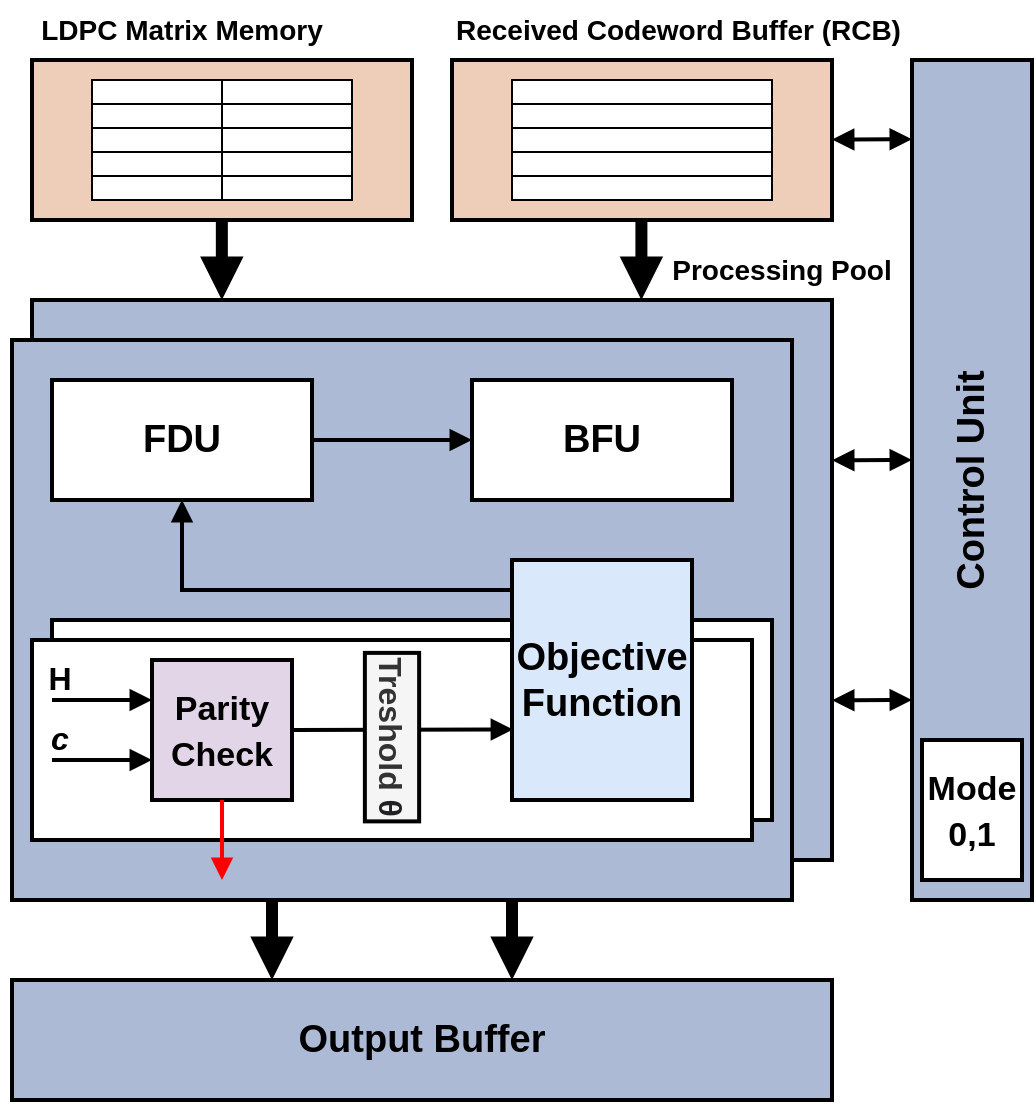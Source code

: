<mxfile>
    <diagram id="5DIWrdhLwUrtFaI1QlfB" name="Page-1">
        <mxGraphModel dx="1160" dy="797" grid="1" gridSize="10" guides="1" tooltips="1" connect="1" arrows="1" fold="1" page="1" pageScale="1" pageWidth="850" pageHeight="1100" math="0" shadow="0">
            <root>
                <mxCell id="0"/>
                <mxCell id="1" parent="0"/>
                <mxCell id="3" value="" style="whiteSpace=wrap;html=1;fillColor=#ACBAD5;strokeColor=#000000;gradientColor=none;strokeWidth=2;perimeterSpacing=2;rounded=0;arcSize=1;" parent="1" vertex="1">
                    <mxGeometry x="240" y="360" width="400" height="280" as="geometry"/>
                </mxCell>
                <mxCell id="5" value="" style="whiteSpace=wrap;html=1;fillColor=#ACBAD5;strokeColor=#000000;gradientColor=none;strokeWidth=2;perimeterSpacing=2;rounded=0;arcSize=1;" parent="1" vertex="1">
                    <mxGeometry x="230" y="380" width="390" height="280" as="geometry"/>
                </mxCell>
                <mxCell id="6" value="" style="whiteSpace=wrap;html=1;fillColor=#EECEB8;strokeColor=#000000;strokeWidth=2;perimeterSpacing=2;rounded=0;arcSize=1;" parent="1" vertex="1">
                    <mxGeometry x="240" y="240" width="190" height="80" as="geometry"/>
                </mxCell>
                <mxCell id="7" value="" style="whiteSpace=wrap;html=1;fillColor=#EECEB8;strokeColor=#000000;strokeWidth=2;perimeterSpacing=2;rounded=0;arcSize=1;" parent="1" vertex="1">
                    <mxGeometry x="450" y="240" width="190" height="80" as="geometry"/>
                </mxCell>
                <mxCell id="22" value="" style="shape=table;startSize=0;container=1;collapsible=0;childLayout=tableLayout;" parent="1" vertex="1">
                    <mxGeometry x="480" y="250" width="130" height="60" as="geometry"/>
                </mxCell>
                <mxCell id="23" value="" style="shape=tableRow;horizontal=0;startSize=0;swimlaneHead=0;swimlaneBody=0;top=0;left=0;bottom=0;right=0;collapsible=0;dropTarget=0;fillColor=none;points=[[0,0.5],[1,0.5]];portConstraint=eastwest;" parent="22" vertex="1">
                    <mxGeometry width="130" height="12" as="geometry"/>
                </mxCell>
                <mxCell id="24" value="" style="shape=partialRectangle;html=1;whiteSpace=wrap;connectable=0;overflow=hidden;fillColor=none;top=0;left=0;bottom=0;right=0;pointerEvents=1;" parent="23" vertex="1">
                    <mxGeometry width="130" height="12" as="geometry">
                        <mxRectangle width="130" height="12" as="alternateBounds"/>
                    </mxGeometry>
                </mxCell>
                <mxCell id="25" value="" style="shape=tableRow;horizontal=0;startSize=0;swimlaneHead=0;swimlaneBody=0;top=0;left=0;bottom=0;right=0;collapsible=0;dropTarget=0;fillColor=none;points=[[0,0.5],[1,0.5]];portConstraint=eastwest;" parent="22" vertex="1">
                    <mxGeometry y="12" width="130" height="12" as="geometry"/>
                </mxCell>
                <mxCell id="26" value="" style="shape=partialRectangle;html=1;whiteSpace=wrap;connectable=0;overflow=hidden;fillColor=none;top=0;left=0;bottom=0;right=0;pointerEvents=1;" parent="25" vertex="1">
                    <mxGeometry width="130" height="12" as="geometry">
                        <mxRectangle width="130" height="12" as="alternateBounds"/>
                    </mxGeometry>
                </mxCell>
                <mxCell id="27" value="" style="shape=tableRow;horizontal=0;startSize=0;swimlaneHead=0;swimlaneBody=0;top=0;left=0;bottom=0;right=0;collapsible=0;dropTarget=0;fillColor=none;points=[[0,0.5],[1,0.5]];portConstraint=eastwest;" parent="22" vertex="1">
                    <mxGeometry y="24" width="130" height="12" as="geometry"/>
                </mxCell>
                <mxCell id="28" value="" style="shape=partialRectangle;html=1;whiteSpace=wrap;connectable=0;overflow=hidden;fillColor=none;top=0;left=0;bottom=0;right=0;pointerEvents=1;" parent="27" vertex="1">
                    <mxGeometry width="130" height="12" as="geometry">
                        <mxRectangle width="130" height="12" as="alternateBounds"/>
                    </mxGeometry>
                </mxCell>
                <mxCell id="29" value="" style="shape=tableRow;horizontal=0;startSize=0;swimlaneHead=0;swimlaneBody=0;top=0;left=0;bottom=0;right=0;collapsible=0;dropTarget=0;fillColor=none;points=[[0,0.5],[1,0.5]];portConstraint=eastwest;" parent="22" vertex="1">
                    <mxGeometry y="36" width="130" height="12" as="geometry"/>
                </mxCell>
                <mxCell id="30" value="" style="shape=partialRectangle;html=1;whiteSpace=wrap;connectable=0;overflow=hidden;fillColor=none;top=0;left=0;bottom=0;right=0;pointerEvents=1;" parent="29" vertex="1">
                    <mxGeometry width="130" height="12" as="geometry">
                        <mxRectangle width="130" height="12" as="alternateBounds"/>
                    </mxGeometry>
                </mxCell>
                <mxCell id="31" value="" style="shape=tableRow;horizontal=0;startSize=0;swimlaneHead=0;swimlaneBody=0;top=0;left=0;bottom=0;right=0;collapsible=0;dropTarget=0;fillColor=none;points=[[0,0.5],[1,0.5]];portConstraint=eastwest;" parent="22" vertex="1">
                    <mxGeometry y="48" width="130" height="12" as="geometry"/>
                </mxCell>
                <mxCell id="32" value="" style="shape=partialRectangle;html=1;whiteSpace=wrap;connectable=0;overflow=hidden;fillColor=none;top=0;left=0;bottom=0;right=0;pointerEvents=1;" parent="31" vertex="1">
                    <mxGeometry width="130" height="12" as="geometry">
                        <mxRectangle width="130" height="12" as="alternateBounds"/>
                    </mxGeometry>
                </mxCell>
                <mxCell id="44" value="&lt;font style=&quot;font-size: 14px;&quot;&gt;&lt;b&gt;LDPC Matrix Memory&lt;/b&gt;&lt;/font&gt;" style="text;strokeColor=none;fillColor=none;html=1;align=center;verticalAlign=middle;whiteSpace=wrap;rounded=0;" parent="1" vertex="1">
                    <mxGeometry x="240" y="210" width="150" height="30" as="geometry"/>
                </mxCell>
                <mxCell id="45" value="&lt;div style=&quot;&quot;&gt;&lt;b style=&quot;font-size: 14px; background-color: initial;&quot;&gt;Received Codeword Buffer (RCB)&lt;/b&gt;&lt;/div&gt;" style="text;strokeColor=none;fillColor=none;html=1;align=left;verticalAlign=middle;whiteSpace=wrap;rounded=0;" parent="1" vertex="1">
                    <mxGeometry x="450" y="210" width="240" height="30" as="geometry"/>
                </mxCell>
                <mxCell id="46" value="&lt;font style=&quot;font-size: 14px;&quot;&gt;&lt;b&gt;Processing Pool&lt;/b&gt;&lt;/font&gt;" style="text;strokeColor=none;fillColor=none;html=1;align=center;verticalAlign=middle;whiteSpace=wrap;rounded=0;" parent="1" vertex="1">
                    <mxGeometry x="540" y="330" width="150" height="30" as="geometry"/>
                </mxCell>
                <mxCell id="47" value="" style="whiteSpace=wrap;html=1;fillColor=#ACBAD5;strokeColor=#000000;gradientColor=none;strokeWidth=2;perimeterSpacing=2;rounded=0;arcSize=1;" parent="1" vertex="1">
                    <mxGeometry x="680" y="240" width="60" height="420" as="geometry"/>
                </mxCell>
                <mxCell id="48" value="" style="whiteSpace=wrap;html=1;fillColor=#ACBAD5;strokeColor=#000000;gradientColor=none;strokeWidth=2;perimeterSpacing=2;rounded=0;arcSize=1;" parent="1" vertex="1">
                    <mxGeometry x="230" y="700" width="410" height="60" as="geometry"/>
                </mxCell>
                <mxCell id="49" value="&lt;font size=&quot;1&quot; style=&quot;&quot;&gt;&lt;b style=&quot;font-size: 19px;&quot;&gt;Output Buffer&lt;/b&gt;&lt;/font&gt;" style="text;strokeColor=none;fillColor=none;html=1;align=center;verticalAlign=middle;whiteSpace=wrap;rounded=0;" parent="1" vertex="1">
                    <mxGeometry x="360" y="715" width="150" height="30" as="geometry"/>
                </mxCell>
                <mxCell id="50" value="&lt;font size=&quot;1&quot; style=&quot;&quot;&gt;&lt;b style=&quot;font-size: 19px;&quot;&gt;Control Unit&lt;/b&gt;&lt;/font&gt;" style="text;strokeColor=none;fillColor=none;html=1;align=center;verticalAlign=middle;whiteSpace=wrap;rounded=0;rotation=-90;" parent="1" vertex="1">
                    <mxGeometry x="635" y="435" width="150" height="30" as="geometry"/>
                </mxCell>
                <mxCell id="52" value="" style="orthogonalLoop=1;jettySize=auto;html=1;rounded=1;strokeWidth=2;fontSize=19;endArrow=block;endFill=1;sourcePerimeterSpacing=8;targetPerimeterSpacing=8;fillColor=#000000;startArrow=block;startFill=1;entryX=0.031;entryY=0.785;entryDx=0;entryDy=0;entryPerimeter=0;" parent="1" edge="1">
                    <mxGeometry width="140" relative="1" as="geometry">
                        <mxPoint x="640.02" y="440.16" as="sourcePoint"/>
                        <mxPoint x="680.004" y="440.0" as="targetPoint"/>
                    </mxGeometry>
                </mxCell>
                <mxCell id="53" value="" style="orthogonalLoop=1;jettySize=auto;html=1;rounded=1;strokeWidth=2;fontSize=19;endArrow=block;endFill=1;sourcePerimeterSpacing=8;targetPerimeterSpacing=8;fillColor=#000000;startArrow=block;startFill=1;entryX=0.031;entryY=0.785;entryDx=0;entryDy=0;entryPerimeter=0;" parent="1" edge="1">
                    <mxGeometry width="140" relative="1" as="geometry">
                        <mxPoint x="640.02" y="560.16" as="sourcePoint"/>
                        <mxPoint x="680.004" y="560.0" as="targetPoint"/>
                    </mxGeometry>
                </mxCell>
                <mxCell id="54" value="" style="orthogonalLoop=1;jettySize=auto;html=1;rounded=1;strokeWidth=2;fontSize=19;endArrow=block;endFill=1;sourcePerimeterSpacing=8;targetPerimeterSpacing=8;fillColor=#000000;startArrow=block;startFill=1;entryX=0.031;entryY=0.785;entryDx=0;entryDy=0;entryPerimeter=0;" parent="1" edge="1">
                    <mxGeometry width="140" relative="1" as="geometry">
                        <mxPoint x="640.0" y="279.79" as="sourcePoint"/>
                        <mxPoint x="679.984" y="279.63" as="targetPoint"/>
                    </mxGeometry>
                </mxCell>
                <mxCell id="55" value="" style="edgeStyle=none;html=1;strokeWidth=6;strokeColor=#000000;fillColor=#000000;endWidth=17;endArrow=block;endFill=1;" parent="1" edge="1">
                    <mxGeometry relative="1" as="geometry">
                        <mxPoint x="334.92" y="360" as="targetPoint"/>
                        <mxPoint x="334.92" y="320" as="sourcePoint"/>
                    </mxGeometry>
                </mxCell>
                <mxCell id="56" value="" style="edgeStyle=none;html=1;strokeWidth=6;strokeColor=#000000;fillColor=#000000;endWidth=17;endArrow=block;endFill=1;" parent="1" edge="1">
                    <mxGeometry relative="1" as="geometry">
                        <mxPoint x="544.7" y="360.0" as="targetPoint"/>
                        <mxPoint x="544.7" y="320.0" as="sourcePoint"/>
                    </mxGeometry>
                </mxCell>
                <mxCell id="57" value="" style="edgeStyle=none;html=1;strokeWidth=6;strokeColor=#000000;fillColor=#000000;endWidth=17;endArrow=block;endFill=1;" parent="1" edge="1">
                    <mxGeometry relative="1" as="geometry">
                        <mxPoint x="360.0" y="700.0" as="targetPoint"/>
                        <mxPoint x="360.0" y="660.0" as="sourcePoint"/>
                    </mxGeometry>
                </mxCell>
                <mxCell id="58" value="" style="edgeStyle=none;html=1;strokeWidth=6;strokeColor=#000000;fillColor=#000000;endWidth=17;endArrow=block;endFill=1;" parent="1" edge="1">
                    <mxGeometry relative="1" as="geometry">
                        <mxPoint x="480.0" y="700.0" as="targetPoint"/>
                        <mxPoint x="480.0" y="660.0" as="sourcePoint"/>
                    </mxGeometry>
                </mxCell>
                <mxCell id="59" value="" style="shape=table;startSize=0;container=1;collapsible=0;childLayout=tableLayout;fontSize=19;" parent="1" vertex="1">
                    <mxGeometry x="270" y="250" width="130" height="60" as="geometry"/>
                </mxCell>
                <mxCell id="60" value="" style="shape=tableRow;horizontal=0;startSize=0;swimlaneHead=0;swimlaneBody=0;top=0;left=0;bottom=0;right=0;collapsible=0;dropTarget=0;fillColor=none;points=[[0,0.5],[1,0.5]];portConstraint=eastwest;fontSize=19;" parent="59" vertex="1">
                    <mxGeometry width="130" height="12" as="geometry"/>
                </mxCell>
                <mxCell id="61" value="" style="shape=partialRectangle;html=1;whiteSpace=wrap;connectable=0;overflow=hidden;fillColor=none;top=0;left=0;bottom=0;right=0;pointerEvents=1;fontSize=19;" parent="60" vertex="1">
                    <mxGeometry width="65" height="12" as="geometry">
                        <mxRectangle width="65" height="12" as="alternateBounds"/>
                    </mxGeometry>
                </mxCell>
                <mxCell id="62" value="" style="shape=partialRectangle;html=1;whiteSpace=wrap;connectable=0;overflow=hidden;fillColor=none;top=0;left=0;bottom=0;right=0;pointerEvents=1;fontSize=19;" parent="60" vertex="1">
                    <mxGeometry x="65" width="65" height="12" as="geometry">
                        <mxRectangle width="65" height="12" as="alternateBounds"/>
                    </mxGeometry>
                </mxCell>
                <mxCell id="63" value="" style="shape=tableRow;horizontal=0;startSize=0;swimlaneHead=0;swimlaneBody=0;top=0;left=0;bottom=0;right=0;collapsible=0;dropTarget=0;fillColor=none;points=[[0,0.5],[1,0.5]];portConstraint=eastwest;fontSize=19;" parent="59" vertex="1">
                    <mxGeometry y="12" width="130" height="12" as="geometry"/>
                </mxCell>
                <mxCell id="64" value="" style="shape=partialRectangle;html=1;whiteSpace=wrap;connectable=0;overflow=hidden;fillColor=none;top=0;left=0;bottom=0;right=0;pointerEvents=1;fontSize=19;" parent="63" vertex="1">
                    <mxGeometry width="65" height="12" as="geometry">
                        <mxRectangle width="65" height="12" as="alternateBounds"/>
                    </mxGeometry>
                </mxCell>
                <mxCell id="65" value="" style="shape=partialRectangle;html=1;whiteSpace=wrap;connectable=0;overflow=hidden;fillColor=none;top=0;left=0;bottom=0;right=0;pointerEvents=1;fontSize=19;" parent="63" vertex="1">
                    <mxGeometry x="65" width="65" height="12" as="geometry">
                        <mxRectangle width="65" height="12" as="alternateBounds"/>
                    </mxGeometry>
                </mxCell>
                <mxCell id="66" value="" style="shape=tableRow;horizontal=0;startSize=0;swimlaneHead=0;swimlaneBody=0;top=0;left=0;bottom=0;right=0;collapsible=0;dropTarget=0;fillColor=none;points=[[0,0.5],[1,0.5]];portConstraint=eastwest;fontSize=19;" parent="59" vertex="1">
                    <mxGeometry y="24" width="130" height="12" as="geometry"/>
                </mxCell>
                <mxCell id="67" value="" style="shape=partialRectangle;html=1;whiteSpace=wrap;connectable=0;overflow=hidden;fillColor=none;top=0;left=0;bottom=0;right=0;pointerEvents=1;fontSize=19;" parent="66" vertex="1">
                    <mxGeometry width="65" height="12" as="geometry">
                        <mxRectangle width="65" height="12" as="alternateBounds"/>
                    </mxGeometry>
                </mxCell>
                <mxCell id="68" value="" style="shape=partialRectangle;html=1;whiteSpace=wrap;connectable=0;overflow=hidden;fillColor=none;top=0;left=0;bottom=0;right=0;pointerEvents=1;fontSize=19;" parent="66" vertex="1">
                    <mxGeometry x="65" width="65" height="12" as="geometry">
                        <mxRectangle width="65" height="12" as="alternateBounds"/>
                    </mxGeometry>
                </mxCell>
                <mxCell id="69" value="" style="shape=tableRow;horizontal=0;startSize=0;swimlaneHead=0;swimlaneBody=0;top=0;left=0;bottom=0;right=0;collapsible=0;dropTarget=0;fillColor=none;points=[[0,0.5],[1,0.5]];portConstraint=eastwest;fontSize=19;" parent="59" vertex="1">
                    <mxGeometry y="36" width="130" height="12" as="geometry"/>
                </mxCell>
                <mxCell id="70" value="" style="shape=partialRectangle;html=1;whiteSpace=wrap;connectable=0;overflow=hidden;fillColor=none;top=0;left=0;bottom=0;right=0;pointerEvents=1;fontSize=19;" parent="69" vertex="1">
                    <mxGeometry width="65" height="12" as="geometry">
                        <mxRectangle width="65" height="12" as="alternateBounds"/>
                    </mxGeometry>
                </mxCell>
                <mxCell id="71" value="" style="shape=partialRectangle;html=1;whiteSpace=wrap;connectable=0;overflow=hidden;fillColor=none;top=0;left=0;bottom=0;right=0;pointerEvents=1;fontSize=19;" parent="69" vertex="1">
                    <mxGeometry x="65" width="65" height="12" as="geometry">
                        <mxRectangle width="65" height="12" as="alternateBounds"/>
                    </mxGeometry>
                </mxCell>
                <mxCell id="72" value="" style="shape=tableRow;horizontal=0;startSize=0;swimlaneHead=0;swimlaneBody=0;top=0;left=0;bottom=0;right=0;collapsible=0;dropTarget=0;fillColor=none;points=[[0,0.5],[1,0.5]];portConstraint=eastwest;fontSize=19;" parent="59" vertex="1">
                    <mxGeometry y="48" width="130" height="12" as="geometry"/>
                </mxCell>
                <mxCell id="73" value="" style="shape=partialRectangle;html=1;whiteSpace=wrap;connectable=0;overflow=hidden;fillColor=none;top=0;left=0;bottom=0;right=0;pointerEvents=1;fontSize=19;" parent="72" vertex="1">
                    <mxGeometry width="65" height="12" as="geometry">
                        <mxRectangle width="65" height="12" as="alternateBounds"/>
                    </mxGeometry>
                </mxCell>
                <mxCell id="74" value="" style="shape=partialRectangle;html=1;whiteSpace=wrap;connectable=0;overflow=hidden;fillColor=none;top=0;left=0;bottom=0;right=0;pointerEvents=1;fontSize=19;" parent="72" vertex="1">
                    <mxGeometry x="65" width="65" height="12" as="geometry">
                        <mxRectangle width="65" height="12" as="alternateBounds"/>
                    </mxGeometry>
                </mxCell>
                <mxCell id="76" value="" style="rounded=0;whiteSpace=wrap;html=1;fontSize=19;strokeWidth=2;" parent="1" vertex="1">
                    <mxGeometry x="250" y="520" width="360" height="100" as="geometry"/>
                </mxCell>
                <mxCell id="77" value="" style="rounded=0;whiteSpace=wrap;html=1;fontSize=19;strokeWidth=2;" parent="1" vertex="1">
                    <mxGeometry x="240" y="530" width="360" height="100" as="geometry"/>
                </mxCell>
                <mxCell id="80" value="&lt;b&gt;FDU&lt;/b&gt;" style="rounded=0;whiteSpace=wrap;html=1;fontSize=19;strokeWidth=2;" parent="1" vertex="1">
                    <mxGeometry x="250" y="400" width="130" height="60" as="geometry"/>
                </mxCell>
                <mxCell id="81" value="&lt;b&gt;BFU&lt;/b&gt;" style="rounded=0;whiteSpace=wrap;html=1;fontSize=19;strokeWidth=2;" parent="1" vertex="1">
                    <mxGeometry x="460" y="400" width="130" height="60" as="geometry"/>
                </mxCell>
                <mxCell id="82" value="&lt;b&gt;Objective Function&lt;/b&gt;" style="rounded=0;whiteSpace=wrap;html=1;fontSize=19;strokeWidth=2;fillColor=#dae8fc;strokeColor=#000000;" parent="1" vertex="1">
                    <mxGeometry x="480" y="490" width="90" height="120" as="geometry"/>
                </mxCell>
                <mxCell id="83" value="&lt;b&gt;&lt;font style=&quot;font-size: 17px;&quot;&gt;Parity Check&lt;/font&gt;&lt;/b&gt;" style="rounded=0;whiteSpace=wrap;html=1;fontSize=19;strokeWidth=2;fillColor=#e1d5e7;strokeColor=#000000;gradientDirection=radial;" parent="1" vertex="1">
                    <mxGeometry x="300" y="540" width="70" height="70" as="geometry"/>
                </mxCell>
                <mxCell id="86" value="&lt;b&gt;&lt;font style=&quot;font-size: 17px;&quot;&gt;Mode 0,1&lt;/font&gt;&lt;/b&gt;" style="rounded=0;whiteSpace=wrap;html=1;fontSize=19;strokeWidth=2;" parent="1" vertex="1">
                    <mxGeometry x="685" y="580" width="50" height="70" as="geometry"/>
                </mxCell>
                <mxCell id="87" value="" style="edgeStyle=none;orthogonalLoop=1;jettySize=auto;html=1;rounded=0;strokeWidth=2;fontSize=17;fontColor=#000000;startArrow=none;startFill=0;endArrow=block;endFill=1;sourcePerimeterSpacing=8;targetPerimeterSpacing=8;fillColor=#000000;" parent="1" edge="1">
                    <mxGeometry width="140" relative="1" as="geometry">
                        <mxPoint x="250" y="590" as="sourcePoint"/>
                        <mxPoint x="300" y="590" as="targetPoint"/>
                        <Array as="points"/>
                    </mxGeometry>
                </mxCell>
                <mxCell id="88" value="" style="edgeStyle=none;orthogonalLoop=1;jettySize=auto;html=1;rounded=0;strokeWidth=2;fontSize=17;fontColor=#000000;startArrow=none;startFill=0;endArrow=block;endFill=1;sourcePerimeterSpacing=8;targetPerimeterSpacing=8;fillColor=#000000;" parent="1" edge="1">
                    <mxGeometry width="140" relative="1" as="geometry">
                        <mxPoint x="250" y="560" as="sourcePoint"/>
                        <mxPoint x="300" y="560" as="targetPoint"/>
                        <Array as="points"/>
                    </mxGeometry>
                </mxCell>
                <mxCell id="89" value="&lt;b style=&quot;&quot;&gt;&lt;font style=&quot;font-size: 16px;&quot;&gt;&lt;i&gt;c&lt;/i&gt;&lt;/font&gt;&lt;/b&gt;" style="text;strokeColor=none;fillColor=none;html=1;align=center;verticalAlign=middle;whiteSpace=wrap;rounded=0;strokeWidth=2;fontSize=17;fontColor=#000000;" parent="1" vertex="1">
                    <mxGeometry x="224" y="565" width="60" height="30" as="geometry"/>
                </mxCell>
                <mxCell id="90" value="&lt;b style=&quot;&quot;&gt;&lt;font style=&quot;font-size: 16px;&quot;&gt;H&lt;/font&gt;&lt;/b&gt;" style="text;strokeColor=none;fillColor=none;html=1;align=center;verticalAlign=middle;whiteSpace=wrap;rounded=0;strokeWidth=2;fontSize=17;fontColor=#000000;" parent="1" vertex="1">
                    <mxGeometry x="224" y="535" width="60" height="30" as="geometry"/>
                </mxCell>
                <mxCell id="91" value="" style="edgeStyle=none;orthogonalLoop=1;jettySize=auto;html=1;rounded=0;strokeWidth=2;fontSize=16;fontColor=#000000;startArrow=none;startFill=0;endArrow=block;endFill=1;sourcePerimeterSpacing=8;targetPerimeterSpacing=8;fillColor=#000000;exitX=0.5;exitY=1;exitDx=0;exitDy=0;strokeColor=#FF0000;" parent="1" source="83" edge="1">
                    <mxGeometry width="140" relative="1" as="geometry">
                        <mxPoint x="510" y="620" as="sourcePoint"/>
                        <mxPoint x="335" y="650" as="targetPoint"/>
                        <Array as="points"/>
                    </mxGeometry>
                </mxCell>
                <mxCell id="92" value="" style="edgeStyle=none;orthogonalLoop=1;jettySize=auto;html=1;rounded=0;strokeColor=#000000;strokeWidth=2;fontSize=16;fontColor=#000000;startArrow=none;startFill=0;endArrow=block;endFill=1;sourcePerimeterSpacing=8;targetPerimeterSpacing=8;fillColor=#000000;exitX=1;exitY=0.5;exitDx=0;exitDy=0;entryX=0.006;entryY=0.706;entryDx=0;entryDy=0;entryPerimeter=0;" parent="1" source="83" target="82" edge="1">
                    <mxGeometry width="140" relative="1" as="geometry">
                        <mxPoint x="510" y="740" as="sourcePoint"/>
                        <mxPoint x="420" y="575" as="targetPoint"/>
                        <Array as="points"/>
                    </mxGeometry>
                </mxCell>
                <mxCell id="93" value="" style="edgeStyle=none;orthogonalLoop=1;jettySize=auto;html=1;rounded=0;strokeColor=#000000;strokeWidth=2;fontSize=16;fontColor=#000000;startArrow=none;startFill=0;endArrow=block;endFill=1;sourcePerimeterSpacing=8;targetPerimeterSpacing=8;fillColor=#000000;exitX=-0.001;exitY=0.125;exitDx=0;exitDy=0;entryX=0.5;entryY=1;entryDx=0;entryDy=0;exitPerimeter=0;" parent="1" source="82" target="80" edge="1">
                    <mxGeometry width="140" relative="1" as="geometry">
                        <mxPoint x="410" y="610" as="sourcePoint"/>
                        <mxPoint x="550" y="610" as="targetPoint"/>
                        <Array as="points">
                            <mxPoint x="315" y="505"/>
                        </Array>
                    </mxGeometry>
                </mxCell>
                <mxCell id="94" value="" style="edgeStyle=none;orthogonalLoop=1;jettySize=auto;html=1;rounded=0;strokeColor=#000000;strokeWidth=2;fontSize=16;fontColor=#000000;startArrow=none;startFill=0;endArrow=block;endFill=1;sourcePerimeterSpacing=8;targetPerimeterSpacing=8;fillColor=#000000;exitX=1;exitY=0.5;exitDx=0;exitDy=0;entryX=0;entryY=0.5;entryDx=0;entryDy=0;" parent="1" source="80" target="81" edge="1">
                    <mxGeometry width="140" relative="1" as="geometry">
                        <mxPoint x="410" y="600" as="sourcePoint"/>
                        <mxPoint x="550" y="600" as="targetPoint"/>
                        <Array as="points"/>
                    </mxGeometry>
                </mxCell>
                <mxCell id="95" value="&lt;font style=&quot;font-size: 16px;&quot;&gt;&lt;b style=&quot;&quot;&gt;Treshold&amp;nbsp;&lt;span style=&quot;caret-color: rgb(32, 33, 36); color: rgb(32, 33, 36); font-family: &amp;quot;Google Sans&amp;quot;, arial, sans-serif; text-align: left;&quot;&gt;θ&lt;/span&gt;&lt;/b&gt;&lt;/font&gt;" style="rounded=0;whiteSpace=wrap;html=1;strokeColor=#000000;strokeWidth=2;fontSize=16;fillColor=#f5f5f5;gradientDirection=radial;fontColor=#333333;rotation=90;" parent="1" vertex="1">
                    <mxGeometry x="377.88" y="565" width="84.25" height="27.13" as="geometry"/>
                </mxCell>
            </root>
        </mxGraphModel>
    </diagram>
</mxfile>